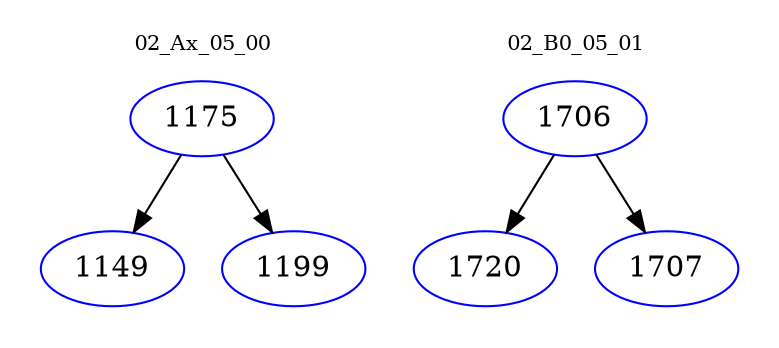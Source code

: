 digraph{
subgraph cluster_0 {
color = white
label = "02_Ax_05_00";
fontsize=10;
T0_1175 [label="1175", color="blue"]
T0_1175 -> T0_1149 [color="black"]
T0_1149 [label="1149", color="blue"]
T0_1175 -> T0_1199 [color="black"]
T0_1199 [label="1199", color="blue"]
}
subgraph cluster_1 {
color = white
label = "02_B0_05_01";
fontsize=10;
T1_1706 [label="1706", color="blue"]
T1_1706 -> T1_1720 [color="black"]
T1_1720 [label="1720", color="blue"]
T1_1706 -> T1_1707 [color="black"]
T1_1707 [label="1707", color="blue"]
}
}

